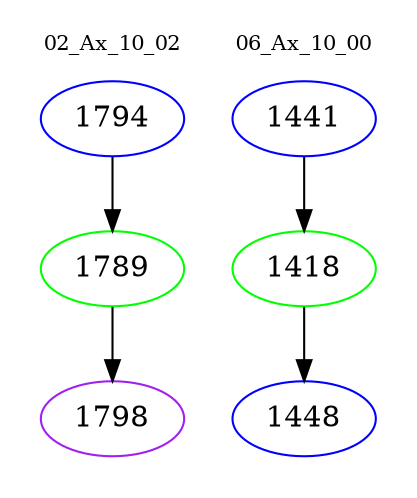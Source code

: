 digraph{
subgraph cluster_0 {
color = white
label = "02_Ax_10_02";
fontsize=10;
T0_1794 [label="1794", color="blue"]
T0_1794 -> T0_1789 [color="black"]
T0_1789 [label="1789", color="green"]
T0_1789 -> T0_1798 [color="black"]
T0_1798 [label="1798", color="purple"]
}
subgraph cluster_1 {
color = white
label = "06_Ax_10_00";
fontsize=10;
T1_1441 [label="1441", color="blue"]
T1_1441 -> T1_1418 [color="black"]
T1_1418 [label="1418", color="green"]
T1_1418 -> T1_1448 [color="black"]
T1_1448 [label="1448", color="blue"]
}
}
